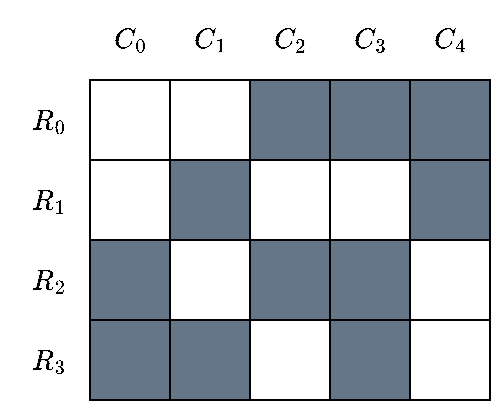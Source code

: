 <mxfile version="14.6.13" type="device"><diagram id="IeIk89UAV4FXAM-kmG9R" name="Page-1"><mxGraphModel dx="981" dy="672" grid="1" gridSize="10" guides="1" tooltips="1" connect="1" arrows="1" fold="1" page="1" pageScale="1" pageWidth="827" pageHeight="1169" math="1" shadow="0"><root><mxCell id="0"/><mxCell id="1" parent="0"/><mxCell id="Iqcuw4HUmVIINinJ4aH5-1" value="" style="rounded=0;whiteSpace=wrap;html=1;" vertex="1" parent="1"><mxGeometry x="80" y="80" width="40" height="40" as="geometry"/></mxCell><mxCell id="Iqcuw4HUmVIINinJ4aH5-2" value="" style="rounded=0;whiteSpace=wrap;html=1;" vertex="1" parent="1"><mxGeometry x="120" y="80" width="40" height="40" as="geometry"/></mxCell><mxCell id="Iqcuw4HUmVIINinJ4aH5-3" value="" style="rounded=0;whiteSpace=wrap;html=1;fillColor=#647687;fontColor=#ffffff;" vertex="1" parent="1"><mxGeometry x="160" y="80" width="40" height="40" as="geometry"/></mxCell><mxCell id="Iqcuw4HUmVIINinJ4aH5-4" value="" style="rounded=0;whiteSpace=wrap;html=1;fillColor=#647687;fontColor=#ffffff;" vertex="1" parent="1"><mxGeometry x="200" y="80" width="40" height="40" as="geometry"/></mxCell><mxCell id="Iqcuw4HUmVIINinJ4aH5-5" value="" style="rounded=0;whiteSpace=wrap;html=1;fillColor=#647687;fontColor=#ffffff;" vertex="1" parent="1"><mxGeometry x="240" y="80" width="40" height="40" as="geometry"/></mxCell><mxCell id="Iqcuw4HUmVIINinJ4aH5-8" value="" style="rounded=0;whiteSpace=wrap;html=1;" vertex="1" parent="1"><mxGeometry x="80" y="120" width="40" height="40" as="geometry"/></mxCell><mxCell id="Iqcuw4HUmVIINinJ4aH5-9" value="" style="rounded=0;whiteSpace=wrap;html=1;fillColor=#647687;fontColor=#ffffff;" vertex="1" parent="1"><mxGeometry x="120" y="120" width="40" height="40" as="geometry"/></mxCell><mxCell id="Iqcuw4HUmVIINinJ4aH5-10" value="" style="rounded=0;whiteSpace=wrap;html=1;" vertex="1" parent="1"><mxGeometry x="160" y="120" width="40" height="40" as="geometry"/></mxCell><mxCell id="Iqcuw4HUmVIINinJ4aH5-11" value="" style="rounded=0;whiteSpace=wrap;html=1;" vertex="1" parent="1"><mxGeometry x="200" y="120" width="40" height="40" as="geometry"/></mxCell><mxCell id="Iqcuw4HUmVIINinJ4aH5-12" value="" style="rounded=0;whiteSpace=wrap;html=1;fillColor=#647687;fontColor=#ffffff;" vertex="1" parent="1"><mxGeometry x="240" y="120" width="40" height="40" as="geometry"/></mxCell><mxCell id="Iqcuw4HUmVIINinJ4aH5-13" value="" style="rounded=0;whiteSpace=wrap;html=1;fillColor=#647687;fontColor=#ffffff;" vertex="1" parent="1"><mxGeometry x="80" y="160" width="40" height="40" as="geometry"/></mxCell><mxCell id="Iqcuw4HUmVIINinJ4aH5-14" value="" style="rounded=0;whiteSpace=wrap;html=1;" vertex="1" parent="1"><mxGeometry x="120" y="160" width="40" height="40" as="geometry"/></mxCell><mxCell id="Iqcuw4HUmVIINinJ4aH5-15" value="" style="rounded=0;whiteSpace=wrap;html=1;fillColor=#647687;fontColor=#ffffff;" vertex="1" parent="1"><mxGeometry x="160" y="160" width="40" height="40" as="geometry"/></mxCell><mxCell id="Iqcuw4HUmVIINinJ4aH5-16" value="" style="rounded=0;whiteSpace=wrap;html=1;fillColor=#647687;fontColor=#ffffff;" vertex="1" parent="1"><mxGeometry x="200" y="160" width="40" height="40" as="geometry"/></mxCell><mxCell id="Iqcuw4HUmVIINinJ4aH5-17" value="" style="rounded=0;whiteSpace=wrap;html=1;" vertex="1" parent="1"><mxGeometry x="240" y="160" width="40" height="40" as="geometry"/></mxCell><mxCell id="Iqcuw4HUmVIINinJ4aH5-18" value="" style="rounded=0;whiteSpace=wrap;html=1;fillColor=#647687;fontColor=#ffffff;" vertex="1" parent="1"><mxGeometry x="80" y="200" width="40" height="40" as="geometry"/></mxCell><mxCell id="Iqcuw4HUmVIINinJ4aH5-19" value="" style="rounded=0;whiteSpace=wrap;html=1;fillColor=#647687;fontColor=#ffffff;" vertex="1" parent="1"><mxGeometry x="120" y="200" width="40" height="40" as="geometry"/></mxCell><mxCell id="Iqcuw4HUmVIINinJ4aH5-20" value="" style="rounded=0;whiteSpace=wrap;html=1;" vertex="1" parent="1"><mxGeometry x="160" y="200" width="40" height="40" as="geometry"/></mxCell><mxCell id="Iqcuw4HUmVIINinJ4aH5-21" value="" style="rounded=0;whiteSpace=wrap;html=1;fillColor=#647687;fontColor=#ffffff;" vertex="1" parent="1"><mxGeometry x="200" y="200" width="40" height="40" as="geometry"/></mxCell><mxCell id="Iqcuw4HUmVIINinJ4aH5-22" value="" style="rounded=0;whiteSpace=wrap;html=1;" vertex="1" parent="1"><mxGeometry x="240" y="200" width="40" height="40" as="geometry"/></mxCell><mxCell id="Iqcuw4HUmVIINinJ4aH5-23" value="$$C_0$$" style="text;html=1;strokeColor=none;fillColor=none;align=center;verticalAlign=middle;whiteSpace=wrap;rounded=0;" vertex="1" parent="1"><mxGeometry x="80" y="40" width="40" height="40" as="geometry"/></mxCell><mxCell id="Iqcuw4HUmVIINinJ4aH5-24" value="$$C_1$$" style="text;html=1;strokeColor=none;fillColor=none;align=center;verticalAlign=middle;whiteSpace=wrap;rounded=0;" vertex="1" parent="1"><mxGeometry x="120" y="40" width="40" height="40" as="geometry"/></mxCell><mxCell id="Iqcuw4HUmVIINinJ4aH5-25" value="$$C_2$$" style="text;html=1;strokeColor=none;fillColor=none;align=center;verticalAlign=middle;whiteSpace=wrap;rounded=0;" vertex="1" parent="1"><mxGeometry x="160" y="40" width="40" height="40" as="geometry"/></mxCell><mxCell id="Iqcuw4HUmVIINinJ4aH5-26" value="$$C_3$$" style="text;html=1;strokeColor=none;fillColor=none;align=center;verticalAlign=middle;whiteSpace=wrap;rounded=0;" vertex="1" parent="1"><mxGeometry x="200" y="40" width="40" height="40" as="geometry"/></mxCell><mxCell id="Iqcuw4HUmVIINinJ4aH5-27" value="$$C_4$$" style="text;html=1;strokeColor=none;fillColor=none;align=center;verticalAlign=middle;whiteSpace=wrap;rounded=0;" vertex="1" parent="1"><mxGeometry x="240" y="40" width="40" height="40" as="geometry"/></mxCell><mxCell id="Iqcuw4HUmVIINinJ4aH5-29" value="$$R_0$$" style="text;html=1;strokeColor=none;fillColor=none;align=center;verticalAlign=middle;whiteSpace=wrap;rounded=0;" vertex="1" parent="1"><mxGeometry x="40" y="80" width="40" height="40" as="geometry"/></mxCell><mxCell id="Iqcuw4HUmVIINinJ4aH5-31" value="$$R_1$$" style="text;html=1;strokeColor=none;fillColor=none;align=center;verticalAlign=middle;whiteSpace=wrap;rounded=0;" vertex="1" parent="1"><mxGeometry x="40" y="120" width="40" height="40" as="geometry"/></mxCell><mxCell id="Iqcuw4HUmVIINinJ4aH5-32" value="$$R_2$$" style="text;html=1;strokeColor=none;fillColor=none;align=center;verticalAlign=middle;whiteSpace=wrap;rounded=0;" vertex="1" parent="1"><mxGeometry x="40" y="160" width="40" height="40" as="geometry"/></mxCell><mxCell id="Iqcuw4HUmVIINinJ4aH5-33" value="$$R_3$$" style="text;html=1;strokeColor=none;fillColor=none;align=center;verticalAlign=middle;whiteSpace=wrap;rounded=0;" vertex="1" parent="1"><mxGeometry x="40" y="200" width="40" height="40" as="geometry"/></mxCell></root></mxGraphModel></diagram></mxfile>